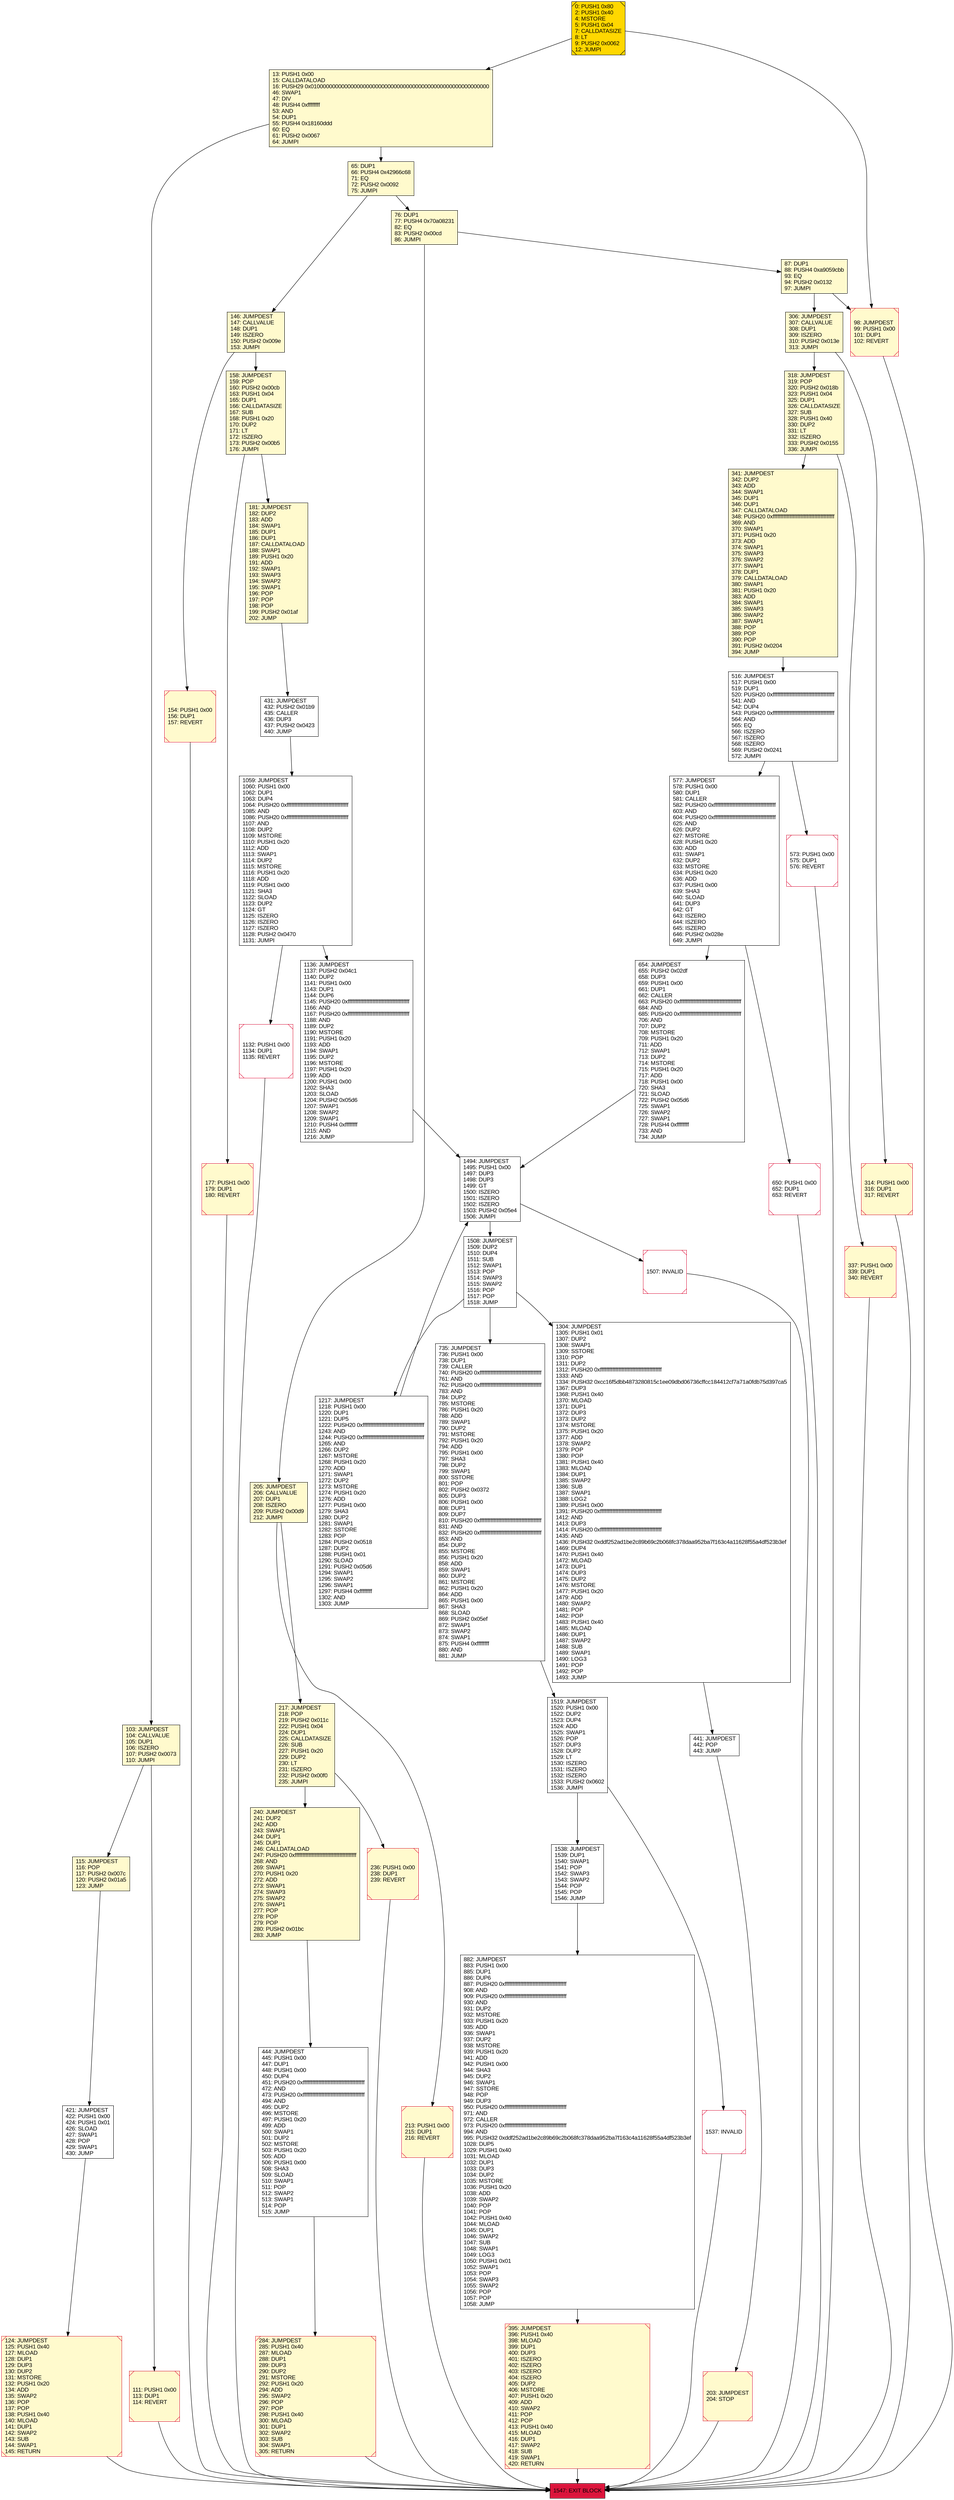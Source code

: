 digraph G {
bgcolor=transparent rankdir=UD;
node [shape=box style=filled color=black fillcolor=white fontname=arial fontcolor=black];
1538 [label="1538: JUMPDEST\l1539: DUP1\l1540: SWAP1\l1541: POP\l1542: SWAP3\l1543: SWAP2\l1544: POP\l1545: POP\l1546: JUMP\l" ];
13 [label="13: PUSH1 0x00\l15: CALLDATALOAD\l16: PUSH29 0x0100000000000000000000000000000000000000000000000000000000\l46: SWAP1\l47: DIV\l48: PUSH4 0xffffffff\l53: AND\l54: DUP1\l55: PUSH4 0x18160ddd\l60: EQ\l61: PUSH2 0x0067\l64: JUMPI\l" fillcolor=lemonchiffon ];
1519 [label="1519: JUMPDEST\l1520: PUSH1 0x00\l1522: DUP2\l1523: DUP4\l1524: ADD\l1525: SWAP1\l1526: POP\l1527: DUP3\l1528: DUP2\l1529: LT\l1530: ISZERO\l1531: ISZERO\l1532: ISZERO\l1533: PUSH2 0x0602\l1536: JUMPI\l" ];
1547 [label="1547: EXIT BLOCK\l" fillcolor=crimson ];
177 [label="177: PUSH1 0x00\l179: DUP1\l180: REVERT\l" fillcolor=lemonchiffon shape=Msquare color=crimson ];
158 [label="158: JUMPDEST\l159: POP\l160: PUSH2 0x00cb\l163: PUSH1 0x04\l165: DUP1\l166: CALLDATASIZE\l167: SUB\l168: PUSH1 0x20\l170: DUP2\l171: LT\l172: ISZERO\l173: PUSH2 0x00b5\l176: JUMPI\l" fillcolor=lemonchiffon ];
1059 [label="1059: JUMPDEST\l1060: PUSH1 0x00\l1062: DUP1\l1063: DUP4\l1064: PUSH20 0xffffffffffffffffffffffffffffffffffffffff\l1085: AND\l1086: PUSH20 0xffffffffffffffffffffffffffffffffffffffff\l1107: AND\l1108: DUP2\l1109: MSTORE\l1110: PUSH1 0x20\l1112: ADD\l1113: SWAP1\l1114: DUP2\l1115: MSTORE\l1116: PUSH1 0x20\l1118: ADD\l1119: PUSH1 0x00\l1121: SHA3\l1122: SLOAD\l1123: DUP2\l1124: GT\l1125: ISZERO\l1126: ISZERO\l1127: ISZERO\l1128: PUSH2 0x0470\l1131: JUMPI\l" ];
1304 [label="1304: JUMPDEST\l1305: PUSH1 0x01\l1307: DUP2\l1308: SWAP1\l1309: SSTORE\l1310: POP\l1311: DUP2\l1312: PUSH20 0xffffffffffffffffffffffffffffffffffffffff\l1333: AND\l1334: PUSH32 0xcc16f5dbb4873280815c1ee09dbd06736cffcc184412cf7a71a0fdb75d397ca5\l1367: DUP3\l1368: PUSH1 0x40\l1370: MLOAD\l1371: DUP1\l1372: DUP3\l1373: DUP2\l1374: MSTORE\l1375: PUSH1 0x20\l1377: ADD\l1378: SWAP2\l1379: POP\l1380: POP\l1381: PUSH1 0x40\l1383: MLOAD\l1384: DUP1\l1385: SWAP2\l1386: SUB\l1387: SWAP1\l1388: LOG2\l1389: PUSH1 0x00\l1391: PUSH20 0xffffffffffffffffffffffffffffffffffffffff\l1412: AND\l1413: DUP3\l1414: PUSH20 0xffffffffffffffffffffffffffffffffffffffff\l1435: AND\l1436: PUSH32 0xddf252ad1be2c89b69c2b068fc378daa952ba7f163c4a11628f55a4df523b3ef\l1469: DUP4\l1470: PUSH1 0x40\l1472: MLOAD\l1473: DUP1\l1474: DUP3\l1475: DUP2\l1476: MSTORE\l1477: PUSH1 0x20\l1479: ADD\l1480: SWAP2\l1481: POP\l1482: POP\l1483: PUSH1 0x40\l1485: MLOAD\l1486: DUP1\l1487: SWAP2\l1488: SUB\l1489: SWAP1\l1490: LOG3\l1491: POP\l1492: POP\l1493: JUMP\l" ];
314 [label="314: PUSH1 0x00\l316: DUP1\l317: REVERT\l" fillcolor=lemonchiffon shape=Msquare color=crimson ];
573 [label="573: PUSH1 0x00\l575: DUP1\l576: REVERT\l" shape=Msquare color=crimson ];
441 [label="441: JUMPDEST\l442: POP\l443: JUMP\l" ];
240 [label="240: JUMPDEST\l241: DUP2\l242: ADD\l243: SWAP1\l244: DUP1\l245: DUP1\l246: CALLDATALOAD\l247: PUSH20 0xffffffffffffffffffffffffffffffffffffffff\l268: AND\l269: SWAP1\l270: PUSH1 0x20\l272: ADD\l273: SWAP1\l274: SWAP3\l275: SWAP2\l276: SWAP1\l277: POP\l278: POP\l279: POP\l280: PUSH2 0x01bc\l283: JUMP\l" fillcolor=lemonchiffon ];
217 [label="217: JUMPDEST\l218: POP\l219: PUSH2 0x011c\l222: PUSH1 0x04\l224: DUP1\l225: CALLDATASIZE\l226: SUB\l227: PUSH1 0x20\l229: DUP2\l230: LT\l231: ISZERO\l232: PUSH2 0x00f0\l235: JUMPI\l" fillcolor=lemonchiffon ];
735 [label="735: JUMPDEST\l736: PUSH1 0x00\l738: DUP1\l739: CALLER\l740: PUSH20 0xffffffffffffffffffffffffffffffffffffffff\l761: AND\l762: PUSH20 0xffffffffffffffffffffffffffffffffffffffff\l783: AND\l784: DUP2\l785: MSTORE\l786: PUSH1 0x20\l788: ADD\l789: SWAP1\l790: DUP2\l791: MSTORE\l792: PUSH1 0x20\l794: ADD\l795: PUSH1 0x00\l797: SHA3\l798: DUP2\l799: SWAP1\l800: SSTORE\l801: POP\l802: PUSH2 0x0372\l805: DUP3\l806: PUSH1 0x00\l808: DUP1\l809: DUP7\l810: PUSH20 0xffffffffffffffffffffffffffffffffffffffff\l831: AND\l832: PUSH20 0xffffffffffffffffffffffffffffffffffffffff\l853: AND\l854: DUP2\l855: MSTORE\l856: PUSH1 0x20\l858: ADD\l859: SWAP1\l860: DUP2\l861: MSTORE\l862: PUSH1 0x20\l864: ADD\l865: PUSH1 0x00\l867: SHA3\l868: SLOAD\l869: PUSH2 0x05ef\l872: SWAP1\l873: SWAP2\l874: SWAP1\l875: PUSH4 0xffffffff\l880: AND\l881: JUMP\l" ];
0 [label="0: PUSH1 0x80\l2: PUSH1 0x40\l4: MSTORE\l5: PUSH1 0x04\l7: CALLDATASIZE\l8: LT\l9: PUSH2 0x0062\l12: JUMPI\l" fillcolor=lemonchiffon shape=Msquare fillcolor=gold ];
444 [label="444: JUMPDEST\l445: PUSH1 0x00\l447: DUP1\l448: PUSH1 0x00\l450: DUP4\l451: PUSH20 0xffffffffffffffffffffffffffffffffffffffff\l472: AND\l473: PUSH20 0xffffffffffffffffffffffffffffffffffffffff\l494: AND\l495: DUP2\l496: MSTORE\l497: PUSH1 0x20\l499: ADD\l500: SWAP1\l501: DUP2\l502: MSTORE\l503: PUSH1 0x20\l505: ADD\l506: PUSH1 0x00\l508: SHA3\l509: SLOAD\l510: SWAP1\l511: POP\l512: SWAP2\l513: SWAP1\l514: POP\l515: JUMP\l" ];
650 [label="650: PUSH1 0x00\l652: DUP1\l653: REVERT\l" shape=Msquare color=crimson ];
882 [label="882: JUMPDEST\l883: PUSH1 0x00\l885: DUP1\l886: DUP6\l887: PUSH20 0xffffffffffffffffffffffffffffffffffffffff\l908: AND\l909: PUSH20 0xffffffffffffffffffffffffffffffffffffffff\l930: AND\l931: DUP2\l932: MSTORE\l933: PUSH1 0x20\l935: ADD\l936: SWAP1\l937: DUP2\l938: MSTORE\l939: PUSH1 0x20\l941: ADD\l942: PUSH1 0x00\l944: SHA3\l945: DUP2\l946: SWAP1\l947: SSTORE\l948: POP\l949: DUP3\l950: PUSH20 0xffffffffffffffffffffffffffffffffffffffff\l971: AND\l972: CALLER\l973: PUSH20 0xffffffffffffffffffffffffffffffffffffffff\l994: AND\l995: PUSH32 0xddf252ad1be2c89b69c2b068fc378daa952ba7f163c4a11628f55a4df523b3ef\l1028: DUP5\l1029: PUSH1 0x40\l1031: MLOAD\l1032: DUP1\l1033: DUP3\l1034: DUP2\l1035: MSTORE\l1036: PUSH1 0x20\l1038: ADD\l1039: SWAP2\l1040: POP\l1041: POP\l1042: PUSH1 0x40\l1044: MLOAD\l1045: DUP1\l1046: SWAP2\l1047: SUB\l1048: SWAP1\l1049: LOG3\l1050: PUSH1 0x01\l1052: SWAP1\l1053: POP\l1054: SWAP3\l1055: SWAP2\l1056: POP\l1057: POP\l1058: JUMP\l" ];
284 [label="284: JUMPDEST\l285: PUSH1 0x40\l287: MLOAD\l288: DUP1\l289: DUP3\l290: DUP2\l291: MSTORE\l292: PUSH1 0x20\l294: ADD\l295: SWAP2\l296: POP\l297: POP\l298: PUSH1 0x40\l300: MLOAD\l301: DUP1\l302: SWAP2\l303: SUB\l304: SWAP1\l305: RETURN\l" fillcolor=lemonchiffon shape=Msquare color=crimson ];
205 [label="205: JUMPDEST\l206: CALLVALUE\l207: DUP1\l208: ISZERO\l209: PUSH2 0x00d9\l212: JUMPI\l" fillcolor=lemonchiffon ];
318 [label="318: JUMPDEST\l319: POP\l320: PUSH2 0x018b\l323: PUSH1 0x04\l325: DUP1\l326: CALLDATASIZE\l327: SUB\l328: PUSH1 0x40\l330: DUP2\l331: LT\l332: ISZERO\l333: PUSH2 0x0155\l336: JUMPI\l" fillcolor=lemonchiffon ];
421 [label="421: JUMPDEST\l422: PUSH1 0x00\l424: PUSH1 0x01\l426: SLOAD\l427: SWAP1\l428: POP\l429: SWAP1\l430: JUMP\l" ];
306 [label="306: JUMPDEST\l307: CALLVALUE\l308: DUP1\l309: ISZERO\l310: PUSH2 0x013e\l313: JUMPI\l" fillcolor=lemonchiffon ];
341 [label="341: JUMPDEST\l342: DUP2\l343: ADD\l344: SWAP1\l345: DUP1\l346: DUP1\l347: CALLDATALOAD\l348: PUSH20 0xffffffffffffffffffffffffffffffffffffffff\l369: AND\l370: SWAP1\l371: PUSH1 0x20\l373: ADD\l374: SWAP1\l375: SWAP3\l376: SWAP2\l377: SWAP1\l378: DUP1\l379: CALLDATALOAD\l380: SWAP1\l381: PUSH1 0x20\l383: ADD\l384: SWAP1\l385: SWAP3\l386: SWAP2\l387: SWAP1\l388: POP\l389: POP\l390: POP\l391: PUSH2 0x0204\l394: JUMP\l" fillcolor=lemonchiffon ];
395 [label="395: JUMPDEST\l396: PUSH1 0x40\l398: MLOAD\l399: DUP1\l400: DUP3\l401: ISZERO\l402: ISZERO\l403: ISZERO\l404: ISZERO\l405: DUP2\l406: MSTORE\l407: PUSH1 0x20\l409: ADD\l410: SWAP2\l411: POP\l412: POP\l413: PUSH1 0x40\l415: MLOAD\l416: DUP1\l417: SWAP2\l418: SUB\l419: SWAP1\l420: RETURN\l" fillcolor=lemonchiffon shape=Msquare color=crimson ];
154 [label="154: PUSH1 0x00\l156: DUP1\l157: REVERT\l" fillcolor=lemonchiffon shape=Msquare color=crimson ];
1537 [label="1537: INVALID\l" shape=Msquare color=crimson ];
1136 [label="1136: JUMPDEST\l1137: PUSH2 0x04c1\l1140: DUP2\l1141: PUSH1 0x00\l1143: DUP1\l1144: DUP6\l1145: PUSH20 0xffffffffffffffffffffffffffffffffffffffff\l1166: AND\l1167: PUSH20 0xffffffffffffffffffffffffffffffffffffffff\l1188: AND\l1189: DUP2\l1190: MSTORE\l1191: PUSH1 0x20\l1193: ADD\l1194: SWAP1\l1195: DUP2\l1196: MSTORE\l1197: PUSH1 0x20\l1199: ADD\l1200: PUSH1 0x00\l1202: SHA3\l1203: SLOAD\l1204: PUSH2 0x05d6\l1207: SWAP1\l1208: SWAP2\l1209: SWAP1\l1210: PUSH4 0xffffffff\l1215: AND\l1216: JUMP\l" ];
115 [label="115: JUMPDEST\l116: POP\l117: PUSH2 0x007c\l120: PUSH2 0x01a5\l123: JUMP\l" fillcolor=lemonchiffon ];
1217 [label="1217: JUMPDEST\l1218: PUSH1 0x00\l1220: DUP1\l1221: DUP5\l1222: PUSH20 0xffffffffffffffffffffffffffffffffffffffff\l1243: AND\l1244: PUSH20 0xffffffffffffffffffffffffffffffffffffffff\l1265: AND\l1266: DUP2\l1267: MSTORE\l1268: PUSH1 0x20\l1270: ADD\l1271: SWAP1\l1272: DUP2\l1273: MSTORE\l1274: PUSH1 0x20\l1276: ADD\l1277: PUSH1 0x00\l1279: SHA3\l1280: DUP2\l1281: SWAP1\l1282: SSTORE\l1283: POP\l1284: PUSH2 0x0518\l1287: DUP2\l1288: PUSH1 0x01\l1290: SLOAD\l1291: PUSH2 0x05d6\l1294: SWAP1\l1295: SWAP2\l1296: SWAP1\l1297: PUSH4 0xffffffff\l1302: AND\l1303: JUMP\l" ];
103 [label="103: JUMPDEST\l104: CALLVALUE\l105: DUP1\l106: ISZERO\l107: PUSH2 0x0073\l110: JUMPI\l" fillcolor=lemonchiffon ];
1494 [label="1494: JUMPDEST\l1495: PUSH1 0x00\l1497: DUP3\l1498: DUP3\l1499: GT\l1500: ISZERO\l1501: ISZERO\l1502: ISZERO\l1503: PUSH2 0x05e4\l1506: JUMPI\l" ];
516 [label="516: JUMPDEST\l517: PUSH1 0x00\l519: DUP1\l520: PUSH20 0xffffffffffffffffffffffffffffffffffffffff\l541: AND\l542: DUP4\l543: PUSH20 0xffffffffffffffffffffffffffffffffffffffff\l564: AND\l565: EQ\l566: ISZERO\l567: ISZERO\l568: ISZERO\l569: PUSH2 0x0241\l572: JUMPI\l" ];
181 [label="181: JUMPDEST\l182: DUP2\l183: ADD\l184: SWAP1\l185: DUP1\l186: DUP1\l187: CALLDATALOAD\l188: SWAP1\l189: PUSH1 0x20\l191: ADD\l192: SWAP1\l193: SWAP3\l194: SWAP2\l195: SWAP1\l196: POP\l197: POP\l198: POP\l199: PUSH2 0x01af\l202: JUMP\l" fillcolor=lemonchiffon ];
236 [label="236: PUSH1 0x00\l238: DUP1\l239: REVERT\l" fillcolor=lemonchiffon shape=Msquare color=crimson ];
1132 [label="1132: PUSH1 0x00\l1134: DUP1\l1135: REVERT\l" shape=Msquare color=crimson ];
111 [label="111: PUSH1 0x00\l113: DUP1\l114: REVERT\l" fillcolor=lemonchiffon shape=Msquare color=crimson ];
146 [label="146: JUMPDEST\l147: CALLVALUE\l148: DUP1\l149: ISZERO\l150: PUSH2 0x009e\l153: JUMPI\l" fillcolor=lemonchiffon ];
124 [label="124: JUMPDEST\l125: PUSH1 0x40\l127: MLOAD\l128: DUP1\l129: DUP3\l130: DUP2\l131: MSTORE\l132: PUSH1 0x20\l134: ADD\l135: SWAP2\l136: POP\l137: POP\l138: PUSH1 0x40\l140: MLOAD\l141: DUP1\l142: SWAP2\l143: SUB\l144: SWAP1\l145: RETURN\l" fillcolor=lemonchiffon shape=Msquare color=crimson ];
1507 [label="1507: INVALID\l" shape=Msquare color=crimson ];
1508 [label="1508: JUMPDEST\l1509: DUP2\l1510: DUP4\l1511: SUB\l1512: SWAP1\l1513: POP\l1514: SWAP3\l1515: SWAP2\l1516: POP\l1517: POP\l1518: JUMP\l" ];
76 [label="76: DUP1\l77: PUSH4 0x70a08231\l82: EQ\l83: PUSH2 0x00cd\l86: JUMPI\l" fillcolor=lemonchiffon ];
203 [label="203: JUMPDEST\l204: STOP\l" fillcolor=lemonchiffon shape=Msquare color=crimson ];
98 [label="98: JUMPDEST\l99: PUSH1 0x00\l101: DUP1\l102: REVERT\l" fillcolor=lemonchiffon shape=Msquare color=crimson ];
65 [label="65: DUP1\l66: PUSH4 0x42966c68\l71: EQ\l72: PUSH2 0x0092\l75: JUMPI\l" fillcolor=lemonchiffon ];
337 [label="337: PUSH1 0x00\l339: DUP1\l340: REVERT\l" fillcolor=lemonchiffon shape=Msquare color=crimson ];
431 [label="431: JUMPDEST\l432: PUSH2 0x01b9\l435: CALLER\l436: DUP3\l437: PUSH2 0x0423\l440: JUMP\l" ];
213 [label="213: PUSH1 0x00\l215: DUP1\l216: REVERT\l" fillcolor=lemonchiffon shape=Msquare color=crimson ];
654 [label="654: JUMPDEST\l655: PUSH2 0x02df\l658: DUP3\l659: PUSH1 0x00\l661: DUP1\l662: CALLER\l663: PUSH20 0xffffffffffffffffffffffffffffffffffffffff\l684: AND\l685: PUSH20 0xffffffffffffffffffffffffffffffffffffffff\l706: AND\l707: DUP2\l708: MSTORE\l709: PUSH1 0x20\l711: ADD\l712: SWAP1\l713: DUP2\l714: MSTORE\l715: PUSH1 0x20\l717: ADD\l718: PUSH1 0x00\l720: SHA3\l721: SLOAD\l722: PUSH2 0x05d6\l725: SWAP1\l726: SWAP2\l727: SWAP1\l728: PUSH4 0xffffffff\l733: AND\l734: JUMP\l" ];
577 [label="577: JUMPDEST\l578: PUSH1 0x00\l580: DUP1\l581: CALLER\l582: PUSH20 0xffffffffffffffffffffffffffffffffffffffff\l603: AND\l604: PUSH20 0xffffffffffffffffffffffffffffffffffffffff\l625: AND\l626: DUP2\l627: MSTORE\l628: PUSH1 0x20\l630: ADD\l631: SWAP1\l632: DUP2\l633: MSTORE\l634: PUSH1 0x20\l636: ADD\l637: PUSH1 0x00\l639: SHA3\l640: SLOAD\l641: DUP3\l642: GT\l643: ISZERO\l644: ISZERO\l645: ISZERO\l646: PUSH2 0x028e\l649: JUMPI\l" ];
87 [label="87: DUP1\l88: PUSH4 0xa9059cbb\l93: EQ\l94: PUSH2 0x0132\l97: JUMPI\l" fillcolor=lemonchiffon ];
577 -> 654;
306 -> 318;
158 -> 177;
318 -> 341;
217 -> 240;
103 -> 111;
444 -> 284;
1136 -> 1494;
1304 -> 441;
240 -> 444;
1519 -> 1538;
103 -> 115;
1217 -> 1494;
314 -> 1547;
205 -> 217;
1494 -> 1508;
1494 -> 1507;
573 -> 1547;
1508 -> 1217;
87 -> 98;
177 -> 1547;
882 -> 395;
0 -> 13;
650 -> 1547;
65 -> 146;
76 -> 87;
284 -> 1547;
306 -> 314;
1538 -> 882;
735 -> 1519;
65 -> 76;
154 -> 1547;
654 -> 1494;
1519 -> 1537;
1537 -> 1547;
516 -> 577;
181 -> 431;
395 -> 1547;
318 -> 337;
0 -> 98;
441 -> 203;
124 -> 1547;
205 -> 213;
111 -> 1547;
236 -> 1547;
1132 -> 1547;
1508 -> 1304;
87 -> 306;
13 -> 103;
516 -> 573;
577 -> 650;
203 -> 1547;
1059 -> 1136;
1507 -> 1547;
1059 -> 1132;
146 -> 158;
158 -> 181;
431 -> 1059;
13 -> 65;
217 -> 236;
98 -> 1547;
76 -> 205;
115 -> 421;
146 -> 154;
341 -> 516;
1508 -> 735;
337 -> 1547;
421 -> 124;
213 -> 1547;
}